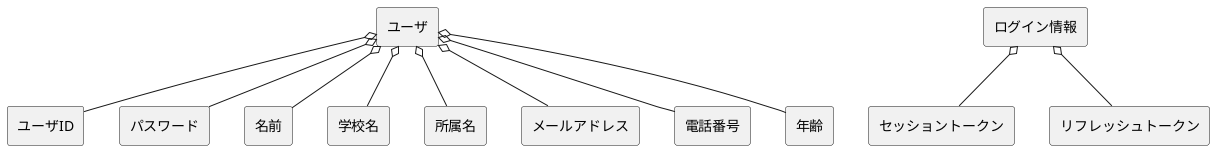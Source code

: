 @startuml Robodogドメインモデル図
skinparam componentStyle rectangle

' Robodog
[ユーザ] o-- [ユーザID]
[ユーザ] o-- [パスワード]
[ユーザ] o-- [名前]
[ユーザ] o-- [学校名]
[ユーザ] o-- [所属名]
[ユーザ] o-- [メールアドレス]
[ユーザ] o-- [電話番号]
[ユーザ] o-- [年齢]

[ログイン情報] o-- [セッショントークン]
[ログイン情報] o-- [リフレッシュトークン]

@enduml